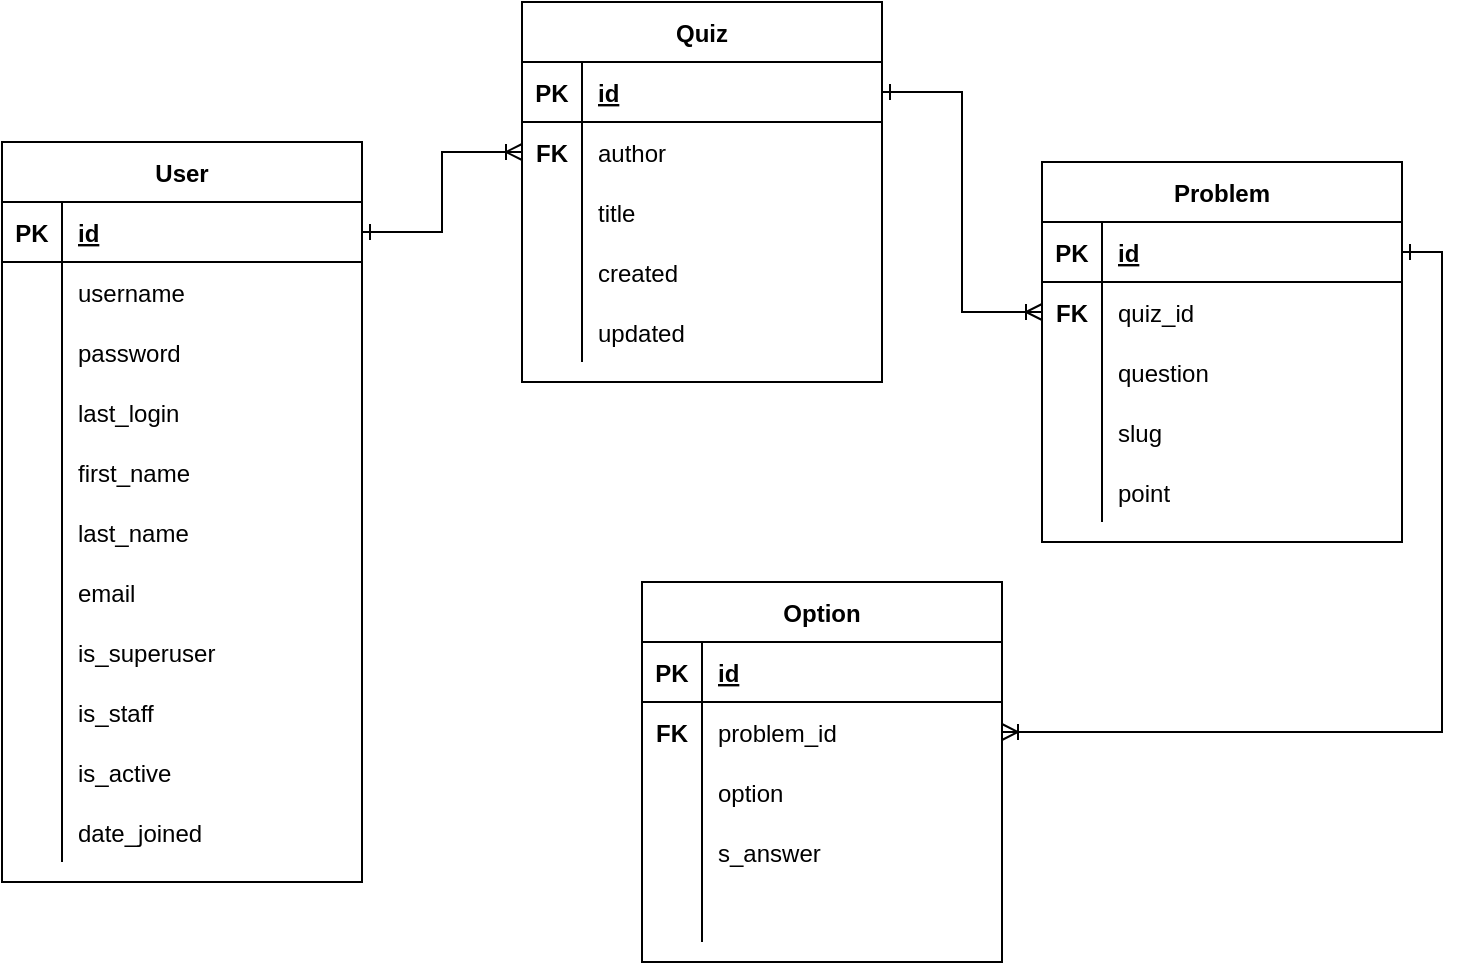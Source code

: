 <mxfile version="14.4.7" type="device"><diagram id="vzbMSQpqCz-FM4t02Jkn" name="Page-1"><mxGraphModel dx="1262" dy="716" grid="1" gridSize="10" guides="1" tooltips="1" connect="1" arrows="1" fold="1" page="1" pageScale="1" pageWidth="850" pageHeight="1100" math="0" shadow="0"><root><mxCell id="0"/><mxCell id="1" parent="0"/><mxCell id="4uhWB9Lu1iKHRKdh0gVq-2" value="Quiz" style="shape=table;startSize=30;container=1;collapsible=1;childLayout=tableLayout;fixedRows=1;rowLines=0;fontStyle=1;align=center;resizeLast=1;" vertex="1" parent="1"><mxGeometry x="300" y="30" width="180" height="190" as="geometry"><mxRectangle x="300" y="30" width="60" height="30" as="alternateBounds"/></mxGeometry></mxCell><mxCell id="4uhWB9Lu1iKHRKdh0gVq-3" value="" style="shape=partialRectangle;collapsible=0;dropTarget=0;pointerEvents=0;fillColor=none;top=0;left=0;bottom=1;right=0;points=[[0,0.5],[1,0.5]];portConstraint=eastwest;" vertex="1" parent="4uhWB9Lu1iKHRKdh0gVq-2"><mxGeometry y="30" width="180" height="30" as="geometry"/></mxCell><mxCell id="4uhWB9Lu1iKHRKdh0gVq-4" value="PK" style="shape=partialRectangle;connectable=0;fillColor=none;top=0;left=0;bottom=0;right=0;fontStyle=1;overflow=hidden;" vertex="1" parent="4uhWB9Lu1iKHRKdh0gVq-3"><mxGeometry width="30" height="30" as="geometry"/></mxCell><mxCell id="4uhWB9Lu1iKHRKdh0gVq-5" value="id" style="shape=partialRectangle;connectable=0;fillColor=none;top=0;left=0;bottom=0;right=0;align=left;spacingLeft=6;fontStyle=5;overflow=hidden;" vertex="1" parent="4uhWB9Lu1iKHRKdh0gVq-3"><mxGeometry x="30" width="150" height="30" as="geometry"/></mxCell><mxCell id="4uhWB9Lu1iKHRKdh0gVq-9" value="" style="shape=partialRectangle;collapsible=0;dropTarget=0;pointerEvents=0;fillColor=none;top=0;left=0;bottom=0;right=0;points=[[0,0.5],[1,0.5]];portConstraint=eastwest;" vertex="1" parent="4uhWB9Lu1iKHRKdh0gVq-2"><mxGeometry y="60" width="180" height="30" as="geometry"/></mxCell><mxCell id="4uhWB9Lu1iKHRKdh0gVq-10" value="FK" style="shape=partialRectangle;connectable=0;fillColor=none;top=0;left=0;bottom=0;right=0;editable=1;overflow=hidden;fontStyle=1" vertex="1" parent="4uhWB9Lu1iKHRKdh0gVq-9"><mxGeometry width="30" height="30" as="geometry"/></mxCell><mxCell id="4uhWB9Lu1iKHRKdh0gVq-11" value="author" style="shape=partialRectangle;connectable=0;fillColor=none;top=0;left=0;bottom=0;right=0;align=left;spacingLeft=6;overflow=hidden;" vertex="1" parent="4uhWB9Lu1iKHRKdh0gVq-9"><mxGeometry x="30" width="150" height="30" as="geometry"/></mxCell><mxCell id="4uhWB9Lu1iKHRKdh0gVq-6" value="" style="shape=partialRectangle;collapsible=0;dropTarget=0;pointerEvents=0;fillColor=none;top=0;left=0;bottom=0;right=0;points=[[0,0.5],[1,0.5]];portConstraint=eastwest;" vertex="1" parent="4uhWB9Lu1iKHRKdh0gVq-2"><mxGeometry y="90" width="180" height="30" as="geometry"/></mxCell><mxCell id="4uhWB9Lu1iKHRKdh0gVq-7" value="" style="shape=partialRectangle;connectable=0;fillColor=none;top=0;left=0;bottom=0;right=0;editable=1;overflow=hidden;" vertex="1" parent="4uhWB9Lu1iKHRKdh0gVq-6"><mxGeometry width="30" height="30" as="geometry"/></mxCell><mxCell id="4uhWB9Lu1iKHRKdh0gVq-8" value="title" style="shape=partialRectangle;connectable=0;fillColor=none;top=0;left=0;bottom=0;right=0;align=left;spacingLeft=6;overflow=hidden;" vertex="1" parent="4uhWB9Lu1iKHRKdh0gVq-6"><mxGeometry x="30" width="150" height="30" as="geometry"/></mxCell><mxCell id="4uhWB9Lu1iKHRKdh0gVq-12" value="" style="shape=partialRectangle;collapsible=0;dropTarget=0;pointerEvents=0;fillColor=none;top=0;left=0;bottom=0;right=0;points=[[0,0.5],[1,0.5]];portConstraint=eastwest;" vertex="1" parent="4uhWB9Lu1iKHRKdh0gVq-2"><mxGeometry y="120" width="180" height="30" as="geometry"/></mxCell><mxCell id="4uhWB9Lu1iKHRKdh0gVq-13" value="" style="shape=partialRectangle;connectable=0;fillColor=none;top=0;left=0;bottom=0;right=0;editable=1;overflow=hidden;" vertex="1" parent="4uhWB9Lu1iKHRKdh0gVq-12"><mxGeometry width="30" height="30" as="geometry"/></mxCell><mxCell id="4uhWB9Lu1iKHRKdh0gVq-14" value="created" style="shape=partialRectangle;connectable=0;fillColor=none;top=0;left=0;bottom=0;right=0;align=left;spacingLeft=6;overflow=hidden;" vertex="1" parent="4uhWB9Lu1iKHRKdh0gVq-12"><mxGeometry x="30" width="150" height="30" as="geometry"/></mxCell><mxCell id="4uhWB9Lu1iKHRKdh0gVq-15" value="" style="shape=partialRectangle;collapsible=0;dropTarget=0;pointerEvents=0;fillColor=none;top=0;left=0;bottom=0;right=0;points=[[0,0.5],[1,0.5]];portConstraint=eastwest;" vertex="1" parent="4uhWB9Lu1iKHRKdh0gVq-2"><mxGeometry y="150" width="180" height="30" as="geometry"/></mxCell><mxCell id="4uhWB9Lu1iKHRKdh0gVq-16" value="" style="shape=partialRectangle;connectable=0;fillColor=none;top=0;left=0;bottom=0;right=0;editable=1;overflow=hidden;" vertex="1" parent="4uhWB9Lu1iKHRKdh0gVq-15"><mxGeometry width="30" height="30" as="geometry"/></mxCell><mxCell id="4uhWB9Lu1iKHRKdh0gVq-17" value="updated" style="shape=partialRectangle;connectable=0;fillColor=none;top=0;left=0;bottom=0;right=0;align=left;spacingLeft=6;overflow=hidden;" vertex="1" parent="4uhWB9Lu1iKHRKdh0gVq-15"><mxGeometry x="30" width="150" height="30" as="geometry"/></mxCell><mxCell id="4uhWB9Lu1iKHRKdh0gVq-18" value="Problem" style="shape=table;startSize=30;container=1;collapsible=1;childLayout=tableLayout;fixedRows=1;rowLines=0;fontStyle=1;align=center;resizeLast=1;" vertex="1" parent="1"><mxGeometry x="560" y="110" width="180" height="190" as="geometry"><mxRectangle x="300" y="30" width="60" height="30" as="alternateBounds"/></mxGeometry></mxCell><mxCell id="4uhWB9Lu1iKHRKdh0gVq-19" value="" style="shape=partialRectangle;collapsible=0;dropTarget=0;pointerEvents=0;fillColor=none;top=0;left=0;bottom=1;right=0;points=[[0,0.5],[1,0.5]];portConstraint=eastwest;" vertex="1" parent="4uhWB9Lu1iKHRKdh0gVq-18"><mxGeometry y="30" width="180" height="30" as="geometry"/></mxCell><mxCell id="4uhWB9Lu1iKHRKdh0gVq-20" value="PK" style="shape=partialRectangle;connectable=0;fillColor=none;top=0;left=0;bottom=0;right=0;fontStyle=1;overflow=hidden;" vertex="1" parent="4uhWB9Lu1iKHRKdh0gVq-19"><mxGeometry width="30" height="30" as="geometry"/></mxCell><mxCell id="4uhWB9Lu1iKHRKdh0gVq-21" value="id" style="shape=partialRectangle;connectable=0;fillColor=none;top=0;left=0;bottom=0;right=0;align=left;spacingLeft=6;fontStyle=5;overflow=hidden;" vertex="1" parent="4uhWB9Lu1iKHRKdh0gVq-19"><mxGeometry x="30" width="150" height="30" as="geometry"/></mxCell><mxCell id="4uhWB9Lu1iKHRKdh0gVq-22" value="" style="shape=partialRectangle;collapsible=0;dropTarget=0;pointerEvents=0;fillColor=none;top=0;left=0;bottom=0;right=0;points=[[0,0.5],[1,0.5]];portConstraint=eastwest;" vertex="1" parent="4uhWB9Lu1iKHRKdh0gVq-18"><mxGeometry y="60" width="180" height="30" as="geometry"/></mxCell><mxCell id="4uhWB9Lu1iKHRKdh0gVq-23" value="FK" style="shape=partialRectangle;connectable=0;fillColor=none;top=0;left=0;bottom=0;right=0;editable=1;overflow=hidden;fontStyle=1" vertex="1" parent="4uhWB9Lu1iKHRKdh0gVq-22"><mxGeometry width="30" height="30" as="geometry"/></mxCell><mxCell id="4uhWB9Lu1iKHRKdh0gVq-24" value="quiz_id" style="shape=partialRectangle;connectable=0;fillColor=none;top=0;left=0;bottom=0;right=0;align=left;spacingLeft=6;overflow=hidden;" vertex="1" parent="4uhWB9Lu1iKHRKdh0gVq-22"><mxGeometry x="30" width="150" height="30" as="geometry"/></mxCell><mxCell id="4uhWB9Lu1iKHRKdh0gVq-25" value="" style="shape=partialRectangle;collapsible=0;dropTarget=0;pointerEvents=0;fillColor=none;top=0;left=0;bottom=0;right=0;points=[[0,0.5],[1,0.5]];portConstraint=eastwest;" vertex="1" parent="4uhWB9Lu1iKHRKdh0gVq-18"><mxGeometry y="90" width="180" height="30" as="geometry"/></mxCell><mxCell id="4uhWB9Lu1iKHRKdh0gVq-26" value="" style="shape=partialRectangle;connectable=0;fillColor=none;top=0;left=0;bottom=0;right=0;editable=1;overflow=hidden;" vertex="1" parent="4uhWB9Lu1iKHRKdh0gVq-25"><mxGeometry width="30" height="30" as="geometry"/></mxCell><mxCell id="4uhWB9Lu1iKHRKdh0gVq-27" value="question" style="shape=partialRectangle;connectable=0;fillColor=none;top=0;left=0;bottom=0;right=0;align=left;spacingLeft=6;overflow=hidden;" vertex="1" parent="4uhWB9Lu1iKHRKdh0gVq-25"><mxGeometry x="30" width="150" height="30" as="geometry"/></mxCell><mxCell id="4uhWB9Lu1iKHRKdh0gVq-28" value="" style="shape=partialRectangle;collapsible=0;dropTarget=0;pointerEvents=0;fillColor=none;top=0;left=0;bottom=0;right=0;points=[[0,0.5],[1,0.5]];portConstraint=eastwest;" vertex="1" parent="4uhWB9Lu1iKHRKdh0gVq-18"><mxGeometry y="120" width="180" height="30" as="geometry"/></mxCell><mxCell id="4uhWB9Lu1iKHRKdh0gVq-29" value="" style="shape=partialRectangle;connectable=0;fillColor=none;top=0;left=0;bottom=0;right=0;editable=1;overflow=hidden;" vertex="1" parent="4uhWB9Lu1iKHRKdh0gVq-28"><mxGeometry width="30" height="30" as="geometry"/></mxCell><mxCell id="4uhWB9Lu1iKHRKdh0gVq-30" value="slug" style="shape=partialRectangle;connectable=0;fillColor=none;top=0;left=0;bottom=0;right=0;align=left;spacingLeft=6;overflow=hidden;" vertex="1" parent="4uhWB9Lu1iKHRKdh0gVq-28"><mxGeometry x="30" width="150" height="30" as="geometry"/></mxCell><mxCell id="4uhWB9Lu1iKHRKdh0gVq-31" value="" style="shape=partialRectangle;collapsible=0;dropTarget=0;pointerEvents=0;fillColor=none;top=0;left=0;bottom=0;right=0;points=[[0,0.5],[1,0.5]];portConstraint=eastwest;" vertex="1" parent="4uhWB9Lu1iKHRKdh0gVq-18"><mxGeometry y="150" width="180" height="30" as="geometry"/></mxCell><mxCell id="4uhWB9Lu1iKHRKdh0gVq-32" value="" style="shape=partialRectangle;connectable=0;fillColor=none;top=0;left=0;bottom=0;right=0;editable=1;overflow=hidden;" vertex="1" parent="4uhWB9Lu1iKHRKdh0gVq-31"><mxGeometry width="30" height="30" as="geometry"/></mxCell><mxCell id="4uhWB9Lu1iKHRKdh0gVq-33" value="point" style="shape=partialRectangle;connectable=0;fillColor=none;top=0;left=0;bottom=0;right=0;align=left;spacingLeft=6;overflow=hidden;" vertex="1" parent="4uhWB9Lu1iKHRKdh0gVq-31"><mxGeometry x="30" width="150" height="30" as="geometry"/></mxCell><mxCell id="4uhWB9Lu1iKHRKdh0gVq-34" value="Option" style="shape=table;startSize=30;container=1;collapsible=1;childLayout=tableLayout;fixedRows=1;rowLines=0;fontStyle=1;align=center;resizeLast=1;" vertex="1" parent="1"><mxGeometry x="360" y="320" width="180" height="190" as="geometry"><mxRectangle x="300" y="30" width="60" height="30" as="alternateBounds"/></mxGeometry></mxCell><mxCell id="4uhWB9Lu1iKHRKdh0gVq-35" value="" style="shape=partialRectangle;collapsible=0;dropTarget=0;pointerEvents=0;fillColor=none;top=0;left=0;bottom=1;right=0;points=[[0,0.5],[1,0.5]];portConstraint=eastwest;" vertex="1" parent="4uhWB9Lu1iKHRKdh0gVq-34"><mxGeometry y="30" width="180" height="30" as="geometry"/></mxCell><mxCell id="4uhWB9Lu1iKHRKdh0gVq-36" value="PK" style="shape=partialRectangle;connectable=0;fillColor=none;top=0;left=0;bottom=0;right=0;fontStyle=1;overflow=hidden;" vertex="1" parent="4uhWB9Lu1iKHRKdh0gVq-35"><mxGeometry width="30" height="30" as="geometry"/></mxCell><mxCell id="4uhWB9Lu1iKHRKdh0gVq-37" value="id" style="shape=partialRectangle;connectable=0;fillColor=none;top=0;left=0;bottom=0;right=0;align=left;spacingLeft=6;fontStyle=5;overflow=hidden;" vertex="1" parent="4uhWB9Lu1iKHRKdh0gVq-35"><mxGeometry x="30" width="150" height="30" as="geometry"/></mxCell><mxCell id="4uhWB9Lu1iKHRKdh0gVq-38" value="" style="shape=partialRectangle;collapsible=0;dropTarget=0;pointerEvents=0;fillColor=none;top=0;left=0;bottom=0;right=0;points=[[0,0.5],[1,0.5]];portConstraint=eastwest;" vertex="1" parent="4uhWB9Lu1iKHRKdh0gVq-34"><mxGeometry y="60" width="180" height="30" as="geometry"/></mxCell><mxCell id="4uhWB9Lu1iKHRKdh0gVq-39" value="FK" style="shape=partialRectangle;connectable=0;fillColor=none;top=0;left=0;bottom=0;right=0;editable=1;overflow=hidden;fontStyle=1" vertex="1" parent="4uhWB9Lu1iKHRKdh0gVq-38"><mxGeometry width="30" height="30" as="geometry"/></mxCell><mxCell id="4uhWB9Lu1iKHRKdh0gVq-40" value="problem_id" style="shape=partialRectangle;connectable=0;fillColor=none;top=0;left=0;bottom=0;right=0;align=left;spacingLeft=6;overflow=hidden;" vertex="1" parent="4uhWB9Lu1iKHRKdh0gVq-38"><mxGeometry x="30" width="150" height="30" as="geometry"/></mxCell><mxCell id="4uhWB9Lu1iKHRKdh0gVq-41" value="" style="shape=partialRectangle;collapsible=0;dropTarget=0;pointerEvents=0;fillColor=none;top=0;left=0;bottom=0;right=0;points=[[0,0.5],[1,0.5]];portConstraint=eastwest;" vertex="1" parent="4uhWB9Lu1iKHRKdh0gVq-34"><mxGeometry y="90" width="180" height="30" as="geometry"/></mxCell><mxCell id="4uhWB9Lu1iKHRKdh0gVq-42" value="" style="shape=partialRectangle;connectable=0;fillColor=none;top=0;left=0;bottom=0;right=0;editable=1;overflow=hidden;" vertex="1" parent="4uhWB9Lu1iKHRKdh0gVq-41"><mxGeometry width="30" height="30" as="geometry"/></mxCell><mxCell id="4uhWB9Lu1iKHRKdh0gVq-43" value="option" style="shape=partialRectangle;connectable=0;fillColor=none;top=0;left=0;bottom=0;right=0;align=left;spacingLeft=6;overflow=hidden;" vertex="1" parent="4uhWB9Lu1iKHRKdh0gVq-41"><mxGeometry x="30" width="150" height="30" as="geometry"/></mxCell><mxCell id="4uhWB9Lu1iKHRKdh0gVq-44" value="" style="shape=partialRectangle;collapsible=0;dropTarget=0;pointerEvents=0;fillColor=none;top=0;left=0;bottom=0;right=0;points=[[0,0.5],[1,0.5]];portConstraint=eastwest;" vertex="1" parent="4uhWB9Lu1iKHRKdh0gVq-34"><mxGeometry y="120" width="180" height="30" as="geometry"/></mxCell><mxCell id="4uhWB9Lu1iKHRKdh0gVq-45" value="" style="shape=partialRectangle;connectable=0;fillColor=none;top=0;left=0;bottom=0;right=0;editable=1;overflow=hidden;" vertex="1" parent="4uhWB9Lu1iKHRKdh0gVq-44"><mxGeometry width="30" height="30" as="geometry"/></mxCell><mxCell id="4uhWB9Lu1iKHRKdh0gVq-46" value="s_answer" style="shape=partialRectangle;connectable=0;fillColor=none;top=0;left=0;bottom=0;right=0;align=left;spacingLeft=6;overflow=hidden;" vertex="1" parent="4uhWB9Lu1iKHRKdh0gVq-44"><mxGeometry x="30" width="150" height="30" as="geometry"/></mxCell><mxCell id="4uhWB9Lu1iKHRKdh0gVq-47" value="" style="shape=partialRectangle;collapsible=0;dropTarget=0;pointerEvents=0;fillColor=none;top=0;left=0;bottom=0;right=0;points=[[0,0.5],[1,0.5]];portConstraint=eastwest;" vertex="1" parent="4uhWB9Lu1iKHRKdh0gVq-34"><mxGeometry y="150" width="180" height="30" as="geometry"/></mxCell><mxCell id="4uhWB9Lu1iKHRKdh0gVq-48" value="" style="shape=partialRectangle;connectable=0;fillColor=none;top=0;left=0;bottom=0;right=0;editable=1;overflow=hidden;" vertex="1" parent="4uhWB9Lu1iKHRKdh0gVq-47"><mxGeometry width="30" height="30" as="geometry"/></mxCell><mxCell id="4uhWB9Lu1iKHRKdh0gVq-49" value="" style="shape=partialRectangle;connectable=0;fillColor=none;top=0;left=0;bottom=0;right=0;align=left;spacingLeft=6;overflow=hidden;" vertex="1" parent="4uhWB9Lu1iKHRKdh0gVq-47"><mxGeometry x="30" width="150" height="30" as="geometry"/></mxCell><mxCell id="4uhWB9Lu1iKHRKdh0gVq-50" value="User" style="shape=table;startSize=30;container=1;collapsible=1;childLayout=tableLayout;fixedRows=1;rowLines=0;fontStyle=1;align=center;resizeLast=1;" vertex="1" parent="1"><mxGeometry x="40" y="100" width="180" height="370" as="geometry"><mxRectangle x="300" y="30" width="60" height="30" as="alternateBounds"/></mxGeometry></mxCell><mxCell id="4uhWB9Lu1iKHRKdh0gVq-51" value="" style="shape=partialRectangle;collapsible=0;dropTarget=0;pointerEvents=0;fillColor=none;top=0;left=0;bottom=1;right=0;points=[[0,0.5],[1,0.5]];portConstraint=eastwest;" vertex="1" parent="4uhWB9Lu1iKHRKdh0gVq-50"><mxGeometry y="30" width="180" height="30" as="geometry"/></mxCell><mxCell id="4uhWB9Lu1iKHRKdh0gVq-52" value="PK" style="shape=partialRectangle;connectable=0;fillColor=none;top=0;left=0;bottom=0;right=0;fontStyle=1;overflow=hidden;" vertex="1" parent="4uhWB9Lu1iKHRKdh0gVq-51"><mxGeometry width="30" height="30" as="geometry"/></mxCell><mxCell id="4uhWB9Lu1iKHRKdh0gVq-53" value="id" style="shape=partialRectangle;connectable=0;fillColor=none;top=0;left=0;bottom=0;right=0;align=left;spacingLeft=6;fontStyle=5;overflow=hidden;" vertex="1" parent="4uhWB9Lu1iKHRKdh0gVq-51"><mxGeometry x="30" width="150" height="30" as="geometry"/></mxCell><mxCell id="4uhWB9Lu1iKHRKdh0gVq-54" value="" style="shape=partialRectangle;collapsible=0;dropTarget=0;pointerEvents=0;fillColor=none;top=0;left=0;bottom=0;right=0;points=[[0,0.5],[1,0.5]];portConstraint=eastwest;" vertex="1" parent="4uhWB9Lu1iKHRKdh0gVq-50"><mxGeometry y="60" width="180" height="30" as="geometry"/></mxCell><mxCell id="4uhWB9Lu1iKHRKdh0gVq-55" value="" style="shape=partialRectangle;connectable=0;fillColor=none;top=0;left=0;bottom=0;right=0;editable=1;overflow=hidden;fontStyle=1" vertex="1" parent="4uhWB9Lu1iKHRKdh0gVq-54"><mxGeometry width="30" height="30" as="geometry"/></mxCell><mxCell id="4uhWB9Lu1iKHRKdh0gVq-56" value="username" style="shape=partialRectangle;connectable=0;fillColor=none;top=0;left=0;bottom=0;right=0;align=left;spacingLeft=6;overflow=hidden;" vertex="1" parent="4uhWB9Lu1iKHRKdh0gVq-54"><mxGeometry x="30" width="150" height="30" as="geometry"/></mxCell><mxCell id="4uhWB9Lu1iKHRKdh0gVq-57" value="" style="shape=partialRectangle;collapsible=0;dropTarget=0;pointerEvents=0;fillColor=none;top=0;left=0;bottom=0;right=0;points=[[0,0.5],[1,0.5]];portConstraint=eastwest;" vertex="1" parent="4uhWB9Lu1iKHRKdh0gVq-50"><mxGeometry y="90" width="180" height="30" as="geometry"/></mxCell><mxCell id="4uhWB9Lu1iKHRKdh0gVq-58" value="" style="shape=partialRectangle;connectable=0;fillColor=none;top=0;left=0;bottom=0;right=0;editable=1;overflow=hidden;" vertex="1" parent="4uhWB9Lu1iKHRKdh0gVq-57"><mxGeometry width="30" height="30" as="geometry"/></mxCell><mxCell id="4uhWB9Lu1iKHRKdh0gVq-59" value="password" style="shape=partialRectangle;connectable=0;fillColor=none;top=0;left=0;bottom=0;right=0;align=left;spacingLeft=6;overflow=hidden;" vertex="1" parent="4uhWB9Lu1iKHRKdh0gVq-57"><mxGeometry x="30" width="150" height="30" as="geometry"/></mxCell><mxCell id="4uhWB9Lu1iKHRKdh0gVq-60" value="" style="shape=partialRectangle;collapsible=0;dropTarget=0;pointerEvents=0;fillColor=none;top=0;left=0;bottom=0;right=0;points=[[0,0.5],[1,0.5]];portConstraint=eastwest;" vertex="1" parent="4uhWB9Lu1iKHRKdh0gVq-50"><mxGeometry y="120" width="180" height="30" as="geometry"/></mxCell><mxCell id="4uhWB9Lu1iKHRKdh0gVq-61" value="" style="shape=partialRectangle;connectable=0;fillColor=none;top=0;left=0;bottom=0;right=0;editable=1;overflow=hidden;" vertex="1" parent="4uhWB9Lu1iKHRKdh0gVq-60"><mxGeometry width="30" height="30" as="geometry"/></mxCell><mxCell id="4uhWB9Lu1iKHRKdh0gVq-62" value="last_login" style="shape=partialRectangle;connectable=0;fillColor=none;top=0;left=0;bottom=0;right=0;align=left;spacingLeft=6;overflow=hidden;" vertex="1" parent="4uhWB9Lu1iKHRKdh0gVq-60"><mxGeometry x="30" width="150" height="30" as="geometry"/></mxCell><mxCell id="4uhWB9Lu1iKHRKdh0gVq-67" value="" style="shape=partialRectangle;collapsible=0;dropTarget=0;pointerEvents=0;fillColor=none;top=0;left=0;bottom=0;right=0;points=[[0,0.5],[1,0.5]];portConstraint=eastwest;" vertex="1" parent="4uhWB9Lu1iKHRKdh0gVq-50"><mxGeometry y="150" width="180" height="30" as="geometry"/></mxCell><mxCell id="4uhWB9Lu1iKHRKdh0gVq-68" value="" style="shape=partialRectangle;connectable=0;fillColor=none;top=0;left=0;bottom=0;right=0;editable=1;overflow=hidden;" vertex="1" parent="4uhWB9Lu1iKHRKdh0gVq-67"><mxGeometry width="30" height="30" as="geometry"/></mxCell><mxCell id="4uhWB9Lu1iKHRKdh0gVq-69" value="first_name" style="shape=partialRectangle;connectable=0;fillColor=none;top=0;left=0;bottom=0;right=0;align=left;spacingLeft=6;overflow=hidden;" vertex="1" parent="4uhWB9Lu1iKHRKdh0gVq-67"><mxGeometry x="30" width="150" height="30" as="geometry"/></mxCell><mxCell id="4uhWB9Lu1iKHRKdh0gVq-70" value="" style="shape=partialRectangle;collapsible=0;dropTarget=0;pointerEvents=0;fillColor=none;top=0;left=0;bottom=0;right=0;points=[[0,0.5],[1,0.5]];portConstraint=eastwest;" vertex="1" parent="4uhWB9Lu1iKHRKdh0gVq-50"><mxGeometry y="180" width="180" height="30" as="geometry"/></mxCell><mxCell id="4uhWB9Lu1iKHRKdh0gVq-71" value="" style="shape=partialRectangle;connectable=0;fillColor=none;top=0;left=0;bottom=0;right=0;editable=1;overflow=hidden;" vertex="1" parent="4uhWB9Lu1iKHRKdh0gVq-70"><mxGeometry width="30" height="30" as="geometry"/></mxCell><mxCell id="4uhWB9Lu1iKHRKdh0gVq-72" value="last_name" style="shape=partialRectangle;connectable=0;fillColor=none;top=0;left=0;bottom=0;right=0;align=left;spacingLeft=6;overflow=hidden;" vertex="1" parent="4uhWB9Lu1iKHRKdh0gVq-70"><mxGeometry x="30" width="150" height="30" as="geometry"/></mxCell><mxCell id="4uhWB9Lu1iKHRKdh0gVq-73" value="" style="shape=partialRectangle;collapsible=0;dropTarget=0;pointerEvents=0;fillColor=none;top=0;left=0;bottom=0;right=0;points=[[0,0.5],[1,0.5]];portConstraint=eastwest;" vertex="1" parent="4uhWB9Lu1iKHRKdh0gVq-50"><mxGeometry y="210" width="180" height="30" as="geometry"/></mxCell><mxCell id="4uhWB9Lu1iKHRKdh0gVq-74" value="" style="shape=partialRectangle;connectable=0;fillColor=none;top=0;left=0;bottom=0;right=0;editable=1;overflow=hidden;" vertex="1" parent="4uhWB9Lu1iKHRKdh0gVq-73"><mxGeometry width="30" height="30" as="geometry"/></mxCell><mxCell id="4uhWB9Lu1iKHRKdh0gVq-75" value="email" style="shape=partialRectangle;connectable=0;fillColor=none;top=0;left=0;bottom=0;right=0;align=left;spacingLeft=6;overflow=hidden;" vertex="1" parent="4uhWB9Lu1iKHRKdh0gVq-73"><mxGeometry x="30" width="150" height="30" as="geometry"/></mxCell><mxCell id="4uhWB9Lu1iKHRKdh0gVq-63" value="" style="shape=partialRectangle;collapsible=0;dropTarget=0;pointerEvents=0;fillColor=none;top=0;left=0;bottom=0;right=0;points=[[0,0.5],[1,0.5]];portConstraint=eastwest;" vertex="1" parent="4uhWB9Lu1iKHRKdh0gVq-50"><mxGeometry y="240" width="180" height="30" as="geometry"/></mxCell><mxCell id="4uhWB9Lu1iKHRKdh0gVq-64" value="" style="shape=partialRectangle;connectable=0;fillColor=none;top=0;left=0;bottom=0;right=0;editable=1;overflow=hidden;" vertex="1" parent="4uhWB9Lu1iKHRKdh0gVq-63"><mxGeometry width="30" height="30" as="geometry"/></mxCell><mxCell id="4uhWB9Lu1iKHRKdh0gVq-65" value="is_superuser" style="shape=partialRectangle;connectable=0;fillColor=none;top=0;left=0;bottom=0;right=0;align=left;spacingLeft=6;overflow=hidden;" vertex="1" parent="4uhWB9Lu1iKHRKdh0gVq-63"><mxGeometry x="30" width="150" height="30" as="geometry"/></mxCell><mxCell id="4uhWB9Lu1iKHRKdh0gVq-76" value="" style="shape=partialRectangle;collapsible=0;dropTarget=0;pointerEvents=0;fillColor=none;top=0;left=0;bottom=0;right=0;points=[[0,0.5],[1,0.5]];portConstraint=eastwest;" vertex="1" parent="4uhWB9Lu1iKHRKdh0gVq-50"><mxGeometry y="270" width="180" height="30" as="geometry"/></mxCell><mxCell id="4uhWB9Lu1iKHRKdh0gVq-77" value="" style="shape=partialRectangle;connectable=0;fillColor=none;top=0;left=0;bottom=0;right=0;editable=1;overflow=hidden;" vertex="1" parent="4uhWB9Lu1iKHRKdh0gVq-76"><mxGeometry width="30" height="30" as="geometry"/></mxCell><mxCell id="4uhWB9Lu1iKHRKdh0gVq-78" value="is_staff" style="shape=partialRectangle;connectable=0;fillColor=none;top=0;left=0;bottom=0;right=0;align=left;spacingLeft=6;overflow=hidden;" vertex="1" parent="4uhWB9Lu1iKHRKdh0gVq-76"><mxGeometry x="30" width="150" height="30" as="geometry"/></mxCell><mxCell id="4uhWB9Lu1iKHRKdh0gVq-79" value="" style="shape=partialRectangle;collapsible=0;dropTarget=0;pointerEvents=0;fillColor=none;top=0;left=0;bottom=0;right=0;points=[[0,0.5],[1,0.5]];portConstraint=eastwest;" vertex="1" parent="4uhWB9Lu1iKHRKdh0gVq-50"><mxGeometry y="300" width="180" height="30" as="geometry"/></mxCell><mxCell id="4uhWB9Lu1iKHRKdh0gVq-80" value="" style="shape=partialRectangle;connectable=0;fillColor=none;top=0;left=0;bottom=0;right=0;editable=1;overflow=hidden;" vertex="1" parent="4uhWB9Lu1iKHRKdh0gVq-79"><mxGeometry width="30" height="30" as="geometry"/></mxCell><mxCell id="4uhWB9Lu1iKHRKdh0gVq-81" value="is_active" style="shape=partialRectangle;connectable=0;fillColor=none;top=0;left=0;bottom=0;right=0;align=left;spacingLeft=6;overflow=hidden;" vertex="1" parent="4uhWB9Lu1iKHRKdh0gVq-79"><mxGeometry x="30" width="150" height="30" as="geometry"/></mxCell><mxCell id="4uhWB9Lu1iKHRKdh0gVq-82" value="" style="shape=partialRectangle;collapsible=0;dropTarget=0;pointerEvents=0;fillColor=none;top=0;left=0;bottom=0;right=0;points=[[0,0.5],[1,0.5]];portConstraint=eastwest;" vertex="1" parent="4uhWB9Lu1iKHRKdh0gVq-50"><mxGeometry y="330" width="180" height="30" as="geometry"/></mxCell><mxCell id="4uhWB9Lu1iKHRKdh0gVq-83" value="" style="shape=partialRectangle;connectable=0;fillColor=none;top=0;left=0;bottom=0;right=0;editable=1;overflow=hidden;" vertex="1" parent="4uhWB9Lu1iKHRKdh0gVq-82"><mxGeometry width="30" height="30" as="geometry"/></mxCell><mxCell id="4uhWB9Lu1iKHRKdh0gVq-84" value="date_joined" style="shape=partialRectangle;connectable=0;fillColor=none;top=0;left=0;bottom=0;right=0;align=left;spacingLeft=6;overflow=hidden;" vertex="1" parent="4uhWB9Lu1iKHRKdh0gVq-82"><mxGeometry x="30" width="150" height="30" as="geometry"/></mxCell><mxCell id="4uhWB9Lu1iKHRKdh0gVq-85" style="edgeStyle=orthogonalEdgeStyle;rounded=0;orthogonalLoop=1;jettySize=auto;html=1;entryX=1;entryY=0.5;entryDx=0;entryDy=0;endArrow=ERone;endFill=0;startArrow=ERoneToMany;startFill=0;" edge="1" parent="1" source="4uhWB9Lu1iKHRKdh0gVq-9" target="4uhWB9Lu1iKHRKdh0gVq-51"><mxGeometry relative="1" as="geometry"/></mxCell><mxCell id="4uhWB9Lu1iKHRKdh0gVq-86" style="edgeStyle=orthogonalEdgeStyle;rounded=0;orthogonalLoop=1;jettySize=auto;html=1;entryX=1;entryY=0.5;entryDx=0;entryDy=0;startArrow=ERoneToMany;startFill=0;endArrow=ERone;endFill=0;" edge="1" parent="1" source="4uhWB9Lu1iKHRKdh0gVq-22" target="4uhWB9Lu1iKHRKdh0gVq-3"><mxGeometry relative="1" as="geometry"/></mxCell><mxCell id="4uhWB9Lu1iKHRKdh0gVq-87" style="edgeStyle=orthogonalEdgeStyle;rounded=0;orthogonalLoop=1;jettySize=auto;html=1;entryX=1;entryY=0.5;entryDx=0;entryDy=0;startArrow=ERoneToMany;startFill=0;endArrow=ERone;endFill=0;" edge="1" parent="1" source="4uhWB9Lu1iKHRKdh0gVq-38" target="4uhWB9Lu1iKHRKdh0gVq-19"><mxGeometry relative="1" as="geometry"/></mxCell></root></mxGraphModel></diagram></mxfile>